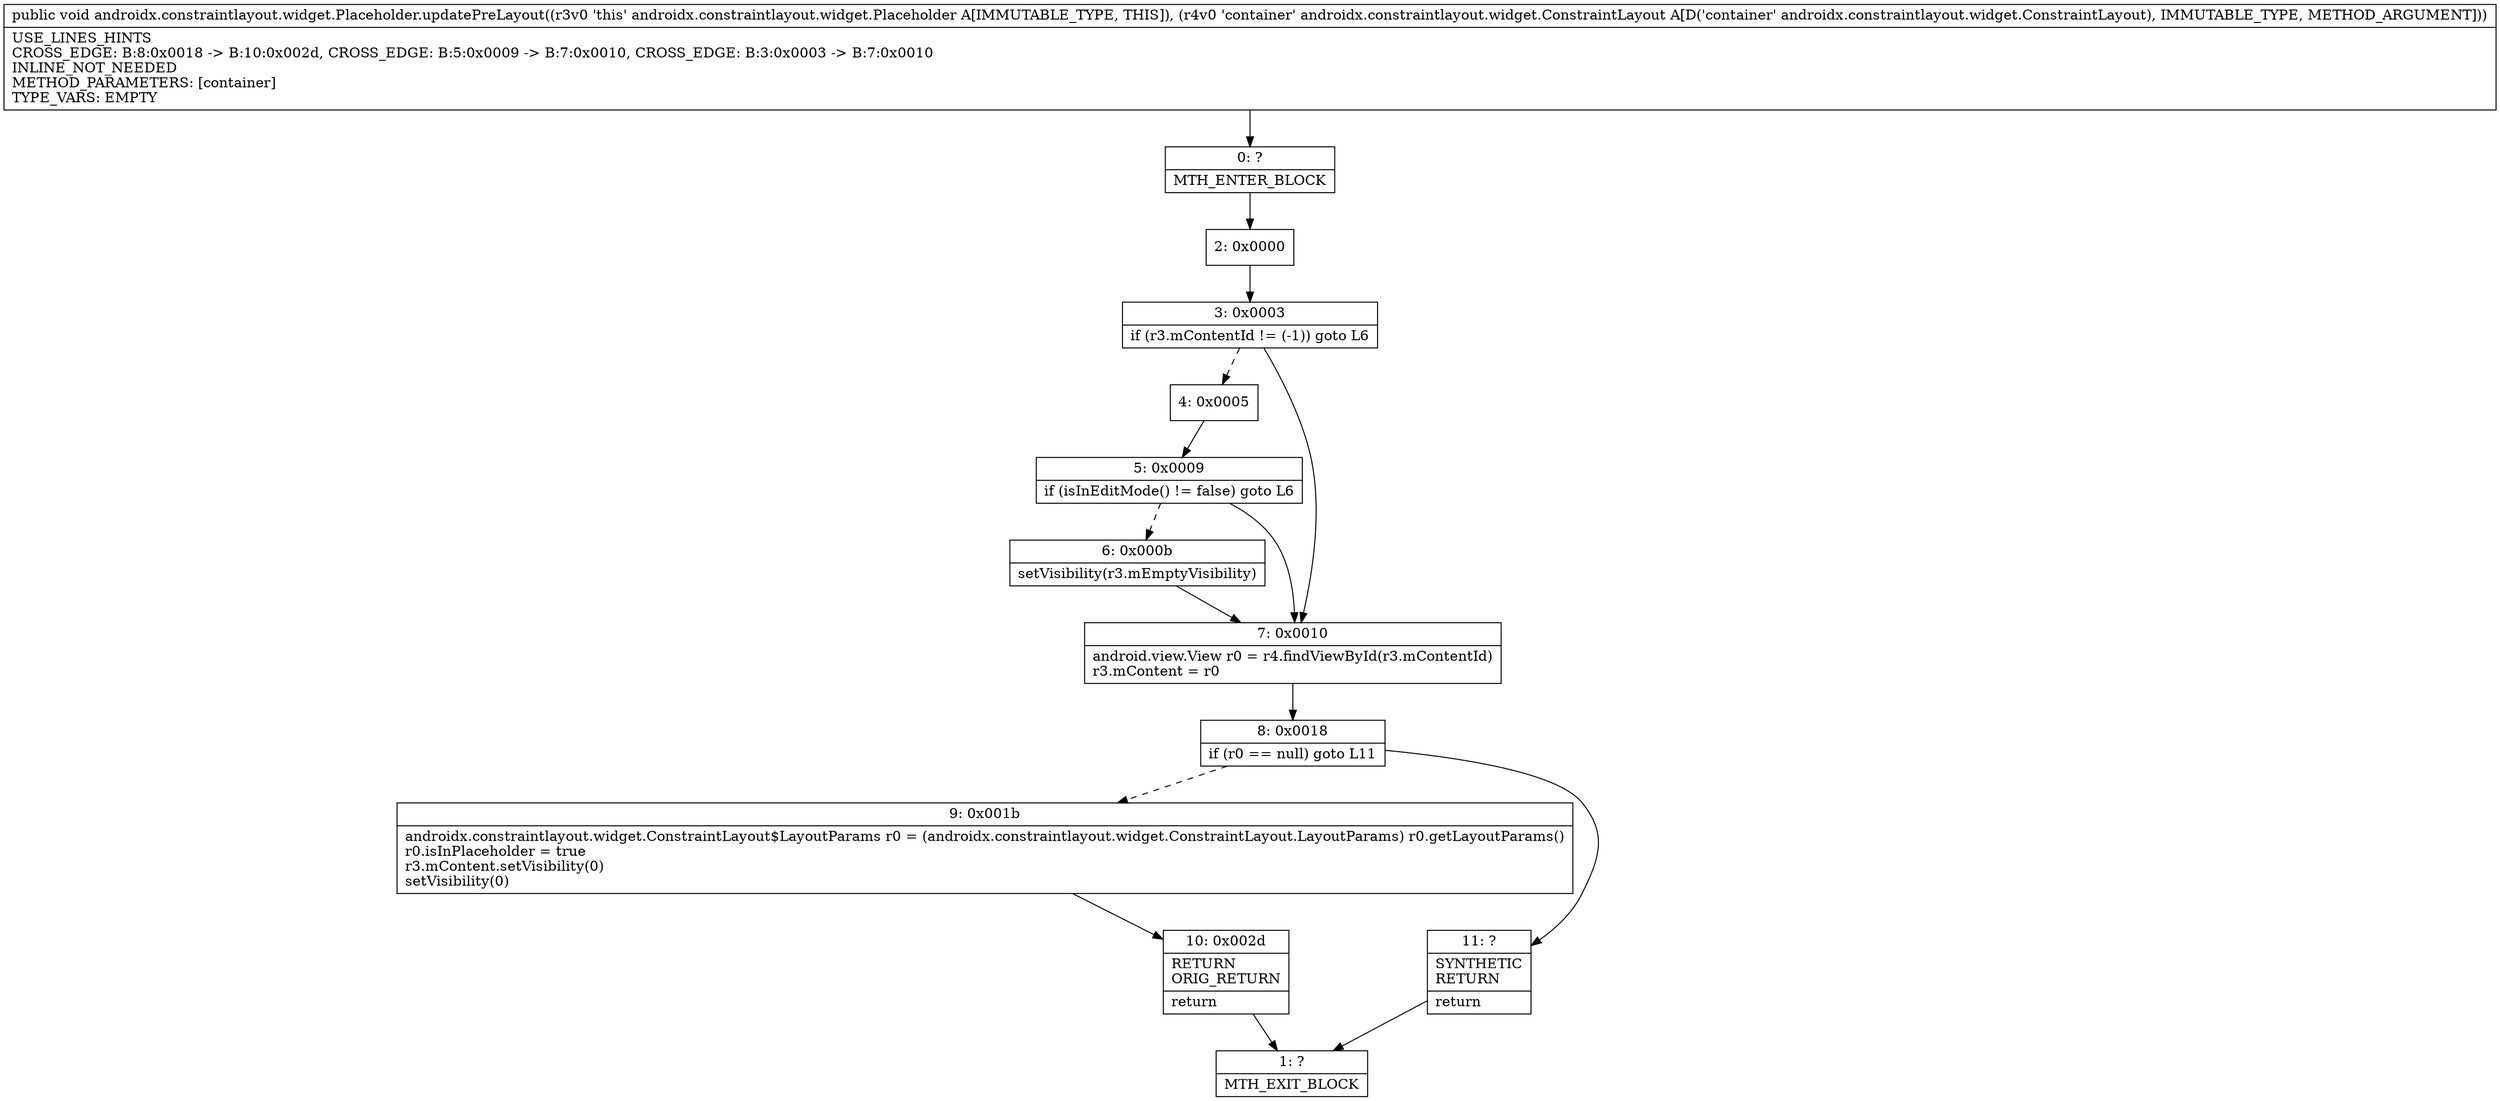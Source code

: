 digraph "CFG forandroidx.constraintlayout.widget.Placeholder.updatePreLayout(Landroidx\/constraintlayout\/widget\/ConstraintLayout;)V" {
Node_0 [shape=record,label="{0\:\ ?|MTH_ENTER_BLOCK\l}"];
Node_2 [shape=record,label="{2\:\ 0x0000}"];
Node_3 [shape=record,label="{3\:\ 0x0003|if (r3.mContentId != (\-1)) goto L6\l}"];
Node_4 [shape=record,label="{4\:\ 0x0005}"];
Node_5 [shape=record,label="{5\:\ 0x0009|if (isInEditMode() != false) goto L6\l}"];
Node_6 [shape=record,label="{6\:\ 0x000b|setVisibility(r3.mEmptyVisibility)\l}"];
Node_7 [shape=record,label="{7\:\ 0x0010|android.view.View r0 = r4.findViewById(r3.mContentId)\lr3.mContent = r0\l}"];
Node_8 [shape=record,label="{8\:\ 0x0018|if (r0 == null) goto L11\l}"];
Node_9 [shape=record,label="{9\:\ 0x001b|androidx.constraintlayout.widget.ConstraintLayout$LayoutParams r0 = (androidx.constraintlayout.widget.ConstraintLayout.LayoutParams) r0.getLayoutParams()\lr0.isInPlaceholder = true\lr3.mContent.setVisibility(0)\lsetVisibility(0)\l}"];
Node_10 [shape=record,label="{10\:\ 0x002d|RETURN\lORIG_RETURN\l|return\l}"];
Node_1 [shape=record,label="{1\:\ ?|MTH_EXIT_BLOCK\l}"];
Node_11 [shape=record,label="{11\:\ ?|SYNTHETIC\lRETURN\l|return\l}"];
MethodNode[shape=record,label="{public void androidx.constraintlayout.widget.Placeholder.updatePreLayout((r3v0 'this' androidx.constraintlayout.widget.Placeholder A[IMMUTABLE_TYPE, THIS]), (r4v0 'container' androidx.constraintlayout.widget.ConstraintLayout A[D('container' androidx.constraintlayout.widget.ConstraintLayout), IMMUTABLE_TYPE, METHOD_ARGUMENT]))  | USE_LINES_HINTS\lCROSS_EDGE: B:8:0x0018 \-\> B:10:0x002d, CROSS_EDGE: B:5:0x0009 \-\> B:7:0x0010, CROSS_EDGE: B:3:0x0003 \-\> B:7:0x0010\lINLINE_NOT_NEEDED\lMETHOD_PARAMETERS: [container]\lTYPE_VARS: EMPTY\l}"];
MethodNode -> Node_0;Node_0 -> Node_2;
Node_2 -> Node_3;
Node_3 -> Node_4[style=dashed];
Node_3 -> Node_7;
Node_4 -> Node_5;
Node_5 -> Node_6[style=dashed];
Node_5 -> Node_7;
Node_6 -> Node_7;
Node_7 -> Node_8;
Node_8 -> Node_9[style=dashed];
Node_8 -> Node_11;
Node_9 -> Node_10;
Node_10 -> Node_1;
Node_11 -> Node_1;
}


